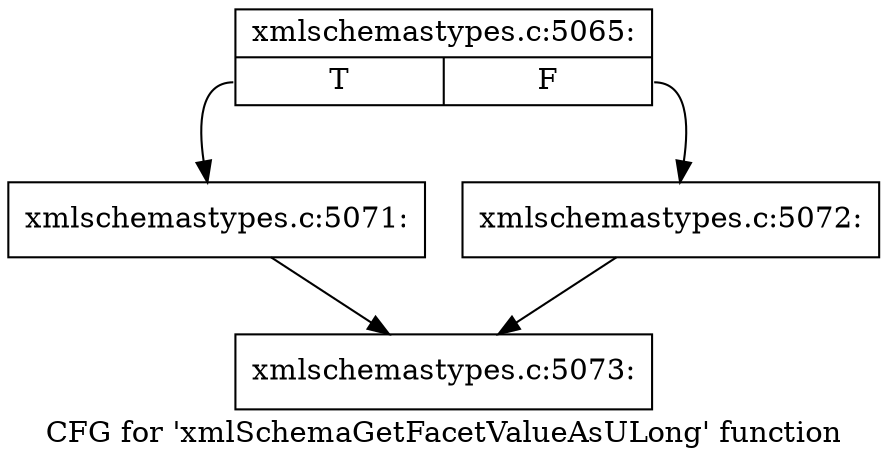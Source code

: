 digraph "CFG for 'xmlSchemaGetFacetValueAsULong' function" {
	label="CFG for 'xmlSchemaGetFacetValueAsULong' function";

	Node0x557d8da54460 [shape=record,label="{xmlschemastypes.c:5065:|{<s0>T|<s1>F}}"];
	Node0x557d8da54460:s0 -> Node0x557d8da5aa30;
	Node0x557d8da54460:s1 -> Node0x557d8da5ba10;
	Node0x557d8da5aa30 [shape=record,label="{xmlschemastypes.c:5071:}"];
	Node0x557d8da5aa30 -> Node0x557d8da5ab40;
	Node0x557d8da5ba10 [shape=record,label="{xmlschemastypes.c:5072:}"];
	Node0x557d8da5ba10 -> Node0x557d8da5ab40;
	Node0x557d8da5ab40 [shape=record,label="{xmlschemastypes.c:5073:}"];
}
